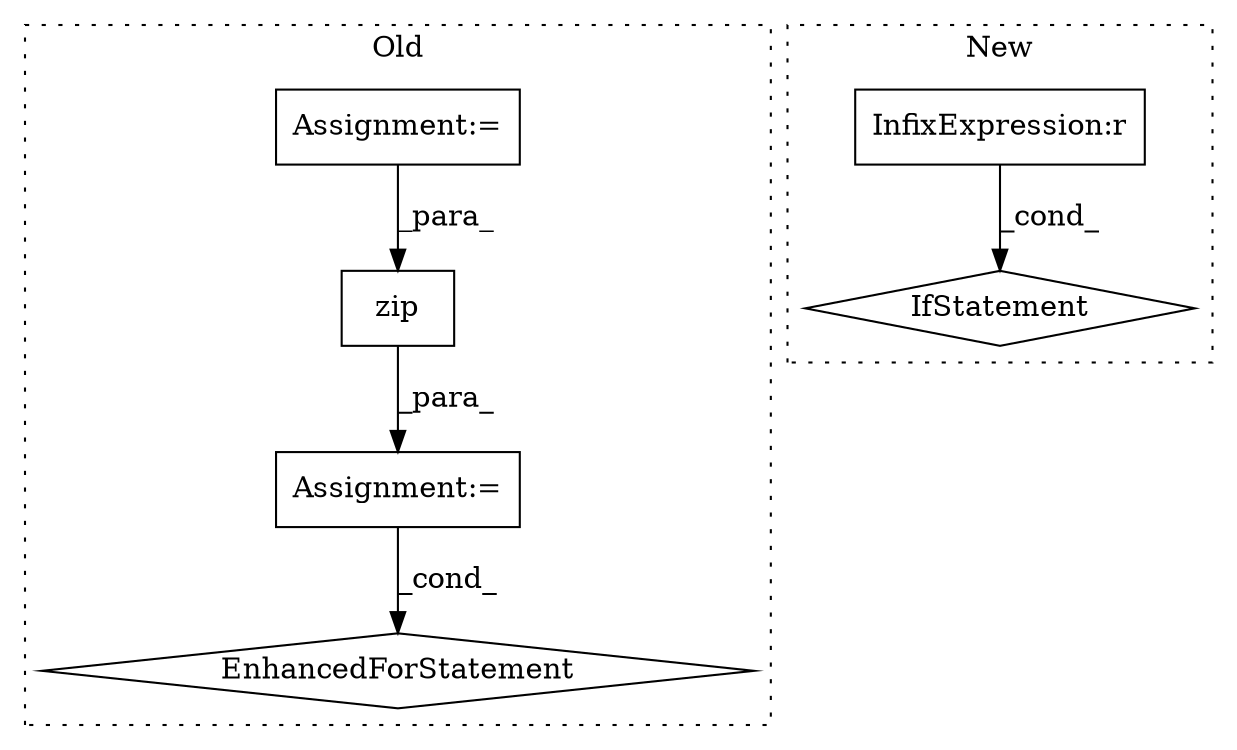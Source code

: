 digraph G {
subgraph cluster0 {
1 [label="zip" a="32" s="1158,1181" l="4,1" shape="box"];
3 [label="Assignment:=" a="7" s="1079,1182" l="67,2" shape="box"];
4 [label="EnhancedForStatement" a="70" s="1079,1182" l="67,2" shape="diamond"];
6 [label="Assignment:=" a="7" s="1015" l="28" shape="box"];
label = "Old";
style="dotted";
}
subgraph cluster1 {
2 [label="IfStatement" a="25" s="2067,2080" l="4,2" shape="diamond"];
5 [label="InfixExpression:r" a="27" s="2072" l="4" shape="box"];
label = "New";
style="dotted";
}
1 -> 3 [label="_para_"];
3 -> 4 [label="_cond_"];
5 -> 2 [label="_cond_"];
6 -> 1 [label="_para_"];
}